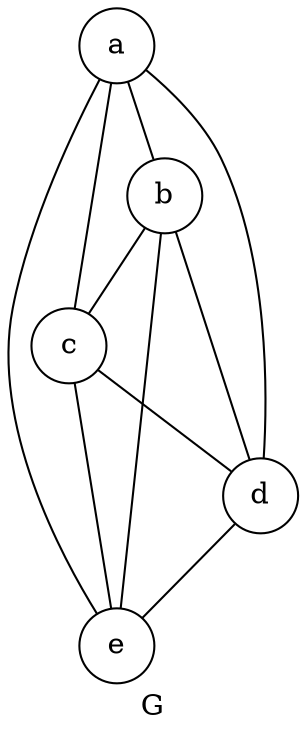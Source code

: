 graph G {
    edge [len=2]
    node [shape=circle]
    label=G
    a -- b
    a -- c
    a -- d
    a -- e
    b -- c
    b -- d
    b -- e
    c -- d
    c -- e
    d -- e
}

